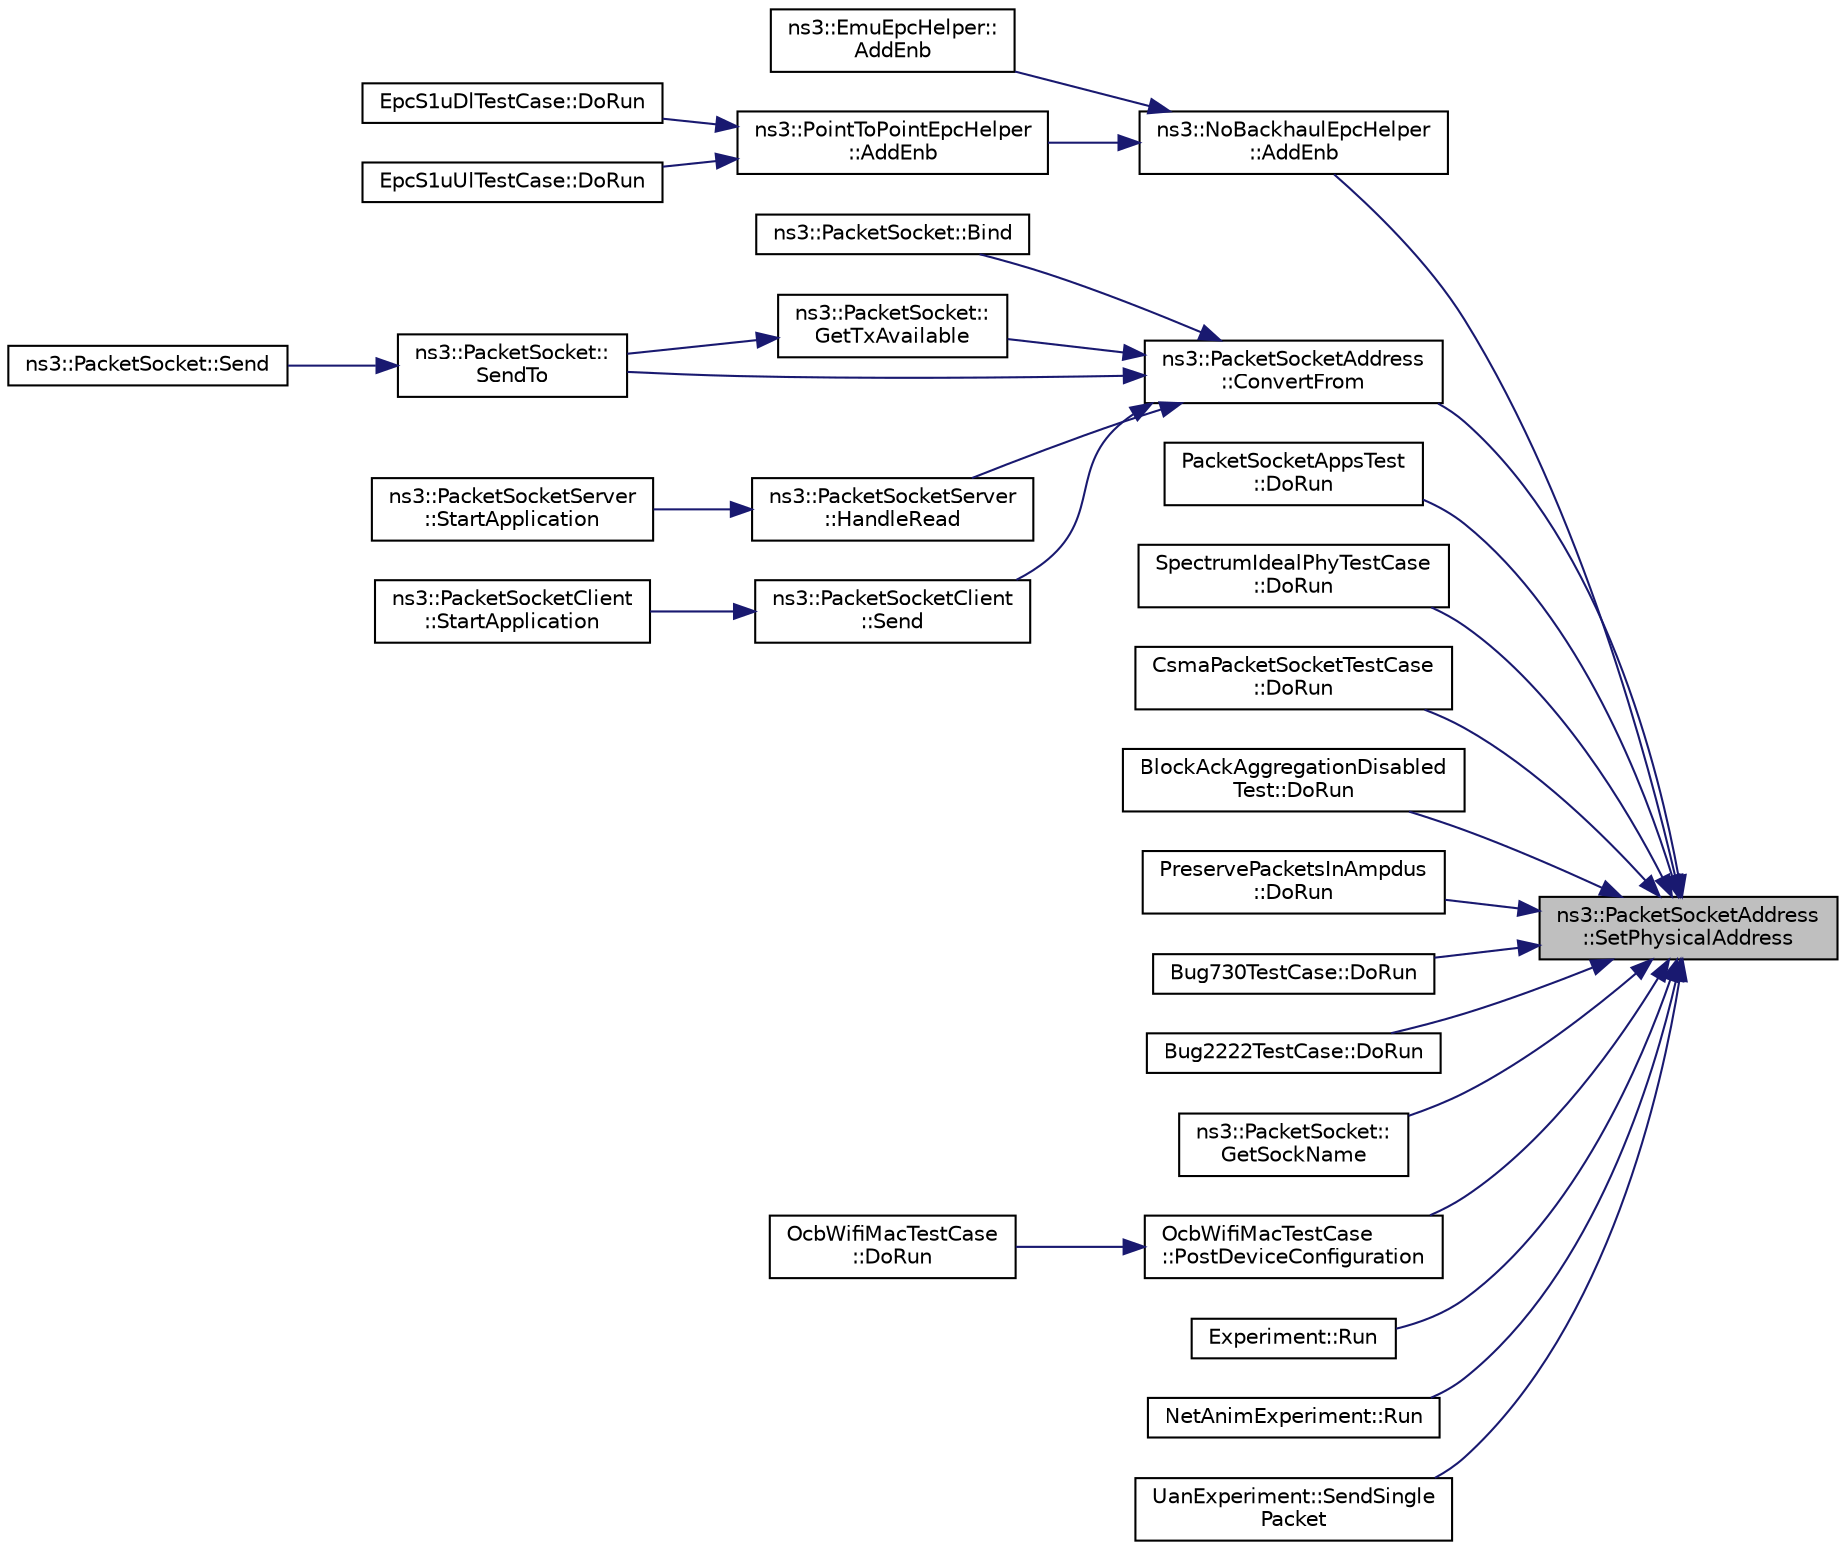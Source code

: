 digraph "ns3::PacketSocketAddress::SetPhysicalAddress"
{
 // LATEX_PDF_SIZE
  edge [fontname="Helvetica",fontsize="10",labelfontname="Helvetica",labelfontsize="10"];
  node [fontname="Helvetica",fontsize="10",shape=record];
  rankdir="RL";
  Node1 [label="ns3::PacketSocketAddress\l::SetPhysicalAddress",height=0.2,width=0.4,color="black", fillcolor="grey75", style="filled", fontcolor="black",tooltip="Set the destination address."];
  Node1 -> Node2 [dir="back",color="midnightblue",fontsize="10",style="solid",fontname="Helvetica"];
  Node2 [label="ns3::NoBackhaulEpcHelper\l::AddEnb",height=0.2,width=0.4,color="black", fillcolor="white", style="filled",URL="$classns3_1_1_no_backhaul_epc_helper.html#aa1cdaed2fa4b5f0683c30b6090b37540",tooltip="Add an eNB to the EPC."];
  Node2 -> Node3 [dir="back",color="midnightblue",fontsize="10",style="solid",fontname="Helvetica"];
  Node3 [label="ns3::EmuEpcHelper::\lAddEnb",height=0.2,width=0.4,color="black", fillcolor="white", style="filled",URL="$classns3_1_1_emu_epc_helper.html#abaff0cf3ed70c034b5e0fd22dc89a7ba",tooltip="Add an eNB to the EPC."];
  Node2 -> Node4 [dir="back",color="midnightblue",fontsize="10",style="solid",fontname="Helvetica"];
  Node4 [label="ns3::PointToPointEpcHelper\l::AddEnb",height=0.2,width=0.4,color="black", fillcolor="white", style="filled",URL="$classns3_1_1_point_to_point_epc_helper.html#a6636cc9c0501b719bd81ed13efd3c589",tooltip="Add an eNB to the EPC."];
  Node4 -> Node5 [dir="back",color="midnightblue",fontsize="10",style="solid",fontname="Helvetica"];
  Node5 [label="EpcS1uDlTestCase::DoRun",height=0.2,width=0.4,color="black", fillcolor="white", style="filled",URL="$class_epc_s1u_dl_test_case.html#a2ac9313672e6c5e2a5a33f98a77ffec2",tooltip="Implementation to actually run this TestCase."];
  Node4 -> Node6 [dir="back",color="midnightblue",fontsize="10",style="solid",fontname="Helvetica"];
  Node6 [label="EpcS1uUlTestCase::DoRun",height=0.2,width=0.4,color="black", fillcolor="white", style="filled",URL="$class_epc_s1u_ul_test_case.html#a6fa27997312de46d9b0f3ab2221a24fa",tooltip="Implementation to actually run this TestCase."];
  Node1 -> Node7 [dir="back",color="midnightblue",fontsize="10",style="solid",fontname="Helvetica"];
  Node7 [label="ns3::PacketSocketAddress\l::ConvertFrom",height=0.2,width=0.4,color="black", fillcolor="white", style="filled",URL="$classns3_1_1_packet_socket_address.html#ab90d0401de757d2da5bf1ad07af2ecf5",tooltip=" "];
  Node7 -> Node8 [dir="back",color="midnightblue",fontsize="10",style="solid",fontname="Helvetica"];
  Node8 [label="ns3::PacketSocket::Bind",height=0.2,width=0.4,color="black", fillcolor="white", style="filled",URL="$classns3_1_1_packet_socket.html#a1c50ba1bd9d23186d1c09f60d298095f",tooltip="Bind the socket to the NetDevice and register the protocol handler specified in the address."];
  Node7 -> Node9 [dir="back",color="midnightblue",fontsize="10",style="solid",fontname="Helvetica"];
  Node9 [label="ns3::PacketSocket::\lGetTxAvailable",height=0.2,width=0.4,color="black", fillcolor="white", style="filled",URL="$classns3_1_1_packet_socket.html#a3b7c4884648f1f5be9c284b29618525e",tooltip="Returns the number of bytes which can be sent in a single call to Send."];
  Node9 -> Node10 [dir="back",color="midnightblue",fontsize="10",style="solid",fontname="Helvetica"];
  Node10 [label="ns3::PacketSocket::\lSendTo",height=0.2,width=0.4,color="black", fillcolor="white", style="filled",URL="$classns3_1_1_packet_socket.html#a66dc5b7e29ad76f07ff46368f75b9165",tooltip="Send data to a specified peer."];
  Node10 -> Node11 [dir="back",color="midnightblue",fontsize="10",style="solid",fontname="Helvetica"];
  Node11 [label="ns3::PacketSocket::Send",height=0.2,width=0.4,color="black", fillcolor="white", style="filled",URL="$classns3_1_1_packet_socket.html#a1fd81b9271758334d6abad658580b1a0",tooltip="Send data (or dummy data) to the remote host."];
  Node7 -> Node12 [dir="back",color="midnightblue",fontsize="10",style="solid",fontname="Helvetica"];
  Node12 [label="ns3::PacketSocketServer\l::HandleRead",height=0.2,width=0.4,color="black", fillcolor="white", style="filled",URL="$classns3_1_1_packet_socket_server.html#a2ffc59a7b69f44af5f45fe8e9cf2fc85",tooltip="Handle a packet received by the application."];
  Node12 -> Node13 [dir="back",color="midnightblue",fontsize="10",style="solid",fontname="Helvetica"];
  Node13 [label="ns3::PacketSocketServer\l::StartApplication",height=0.2,width=0.4,color="black", fillcolor="white", style="filled",URL="$classns3_1_1_packet_socket_server.html#ab0ede0184063258690b5501c52644045",tooltip="Application specific startup code."];
  Node7 -> Node14 [dir="back",color="midnightblue",fontsize="10",style="solid",fontname="Helvetica"];
  Node14 [label="ns3::PacketSocketClient\l::Send",height=0.2,width=0.4,color="black", fillcolor="white", style="filled",URL="$classns3_1_1_packet_socket_client.html#ad3a4b71574d311bbc927ec46dc52abd0",tooltip="Send a packet."];
  Node14 -> Node15 [dir="back",color="midnightblue",fontsize="10",style="solid",fontname="Helvetica"];
  Node15 [label="ns3::PacketSocketClient\l::StartApplication",height=0.2,width=0.4,color="black", fillcolor="white", style="filled",URL="$classns3_1_1_packet_socket_client.html#a51fe7978d43291735b363a7060512c37",tooltip="Application specific startup code."];
  Node7 -> Node10 [dir="back",color="midnightblue",fontsize="10",style="solid",fontname="Helvetica"];
  Node1 -> Node16 [dir="back",color="midnightblue",fontsize="10",style="solid",fontname="Helvetica"];
  Node16 [label="PacketSocketAppsTest\l::DoRun",height=0.2,width=0.4,color="black", fillcolor="white", style="filled",URL="$class_packet_socket_apps_test.html#ab2f827993135c4bf011cb6247aed5d43",tooltip="Implementation to actually run this TestCase."];
  Node1 -> Node17 [dir="back",color="midnightblue",fontsize="10",style="solid",fontname="Helvetica"];
  Node17 [label="SpectrumIdealPhyTestCase\l::DoRun",height=0.2,width=0.4,color="black", fillcolor="white", style="filled",URL="$class_spectrum_ideal_phy_test_case.html#a25d1032a0b2d93dc10302aeae4b8338b",tooltip="Implementation to actually run this TestCase."];
  Node1 -> Node18 [dir="back",color="midnightblue",fontsize="10",style="solid",fontname="Helvetica"];
  Node18 [label="CsmaPacketSocketTestCase\l::DoRun",height=0.2,width=0.4,color="black", fillcolor="white", style="filled",URL="$class_csma_packet_socket_test_case.html#a384d3d4dbc79ff809f5104e344ef6da5",tooltip="Implementation to actually run this TestCase."];
  Node1 -> Node19 [dir="back",color="midnightblue",fontsize="10",style="solid",fontname="Helvetica"];
  Node19 [label="BlockAckAggregationDisabled\lTest::DoRun",height=0.2,width=0.4,color="black", fillcolor="white", style="filled",URL="$class_block_ack_aggregation_disabled_test.html#a8c9854ea317152d3c6bc9b83f981a21c",tooltip="Implementation to actually run this TestCase."];
  Node1 -> Node20 [dir="back",color="midnightblue",fontsize="10",style="solid",fontname="Helvetica"];
  Node20 [label="PreservePacketsInAmpdus\l::DoRun",height=0.2,width=0.4,color="black", fillcolor="white", style="filled",URL="$class_preserve_packets_in_ampdus.html#a38dc259d6a12a8e190f5ceea0235624e",tooltip="Implementation to actually run this TestCase."];
  Node1 -> Node21 [dir="back",color="midnightblue",fontsize="10",style="solid",fontname="Helvetica"];
  Node21 [label="Bug730TestCase::DoRun",height=0.2,width=0.4,color="black", fillcolor="white", style="filled",URL="$class_bug730_test_case.html#a9c8853ac24b9200f16c7993ec8df8eda",tooltip="Implementation to actually run this TestCase."];
  Node1 -> Node22 [dir="back",color="midnightblue",fontsize="10",style="solid",fontname="Helvetica"];
  Node22 [label="Bug2222TestCase::DoRun",height=0.2,width=0.4,color="black", fillcolor="white", style="filled",URL="$class_bug2222_test_case.html#a5e36f50efb283abb1802a04946d11bd0",tooltip="Implementation to actually run this TestCase."];
  Node1 -> Node23 [dir="back",color="midnightblue",fontsize="10",style="solid",fontname="Helvetica"];
  Node23 [label="ns3::PacketSocket::\lGetSockName",height=0.2,width=0.4,color="black", fillcolor="white", style="filled",URL="$classns3_1_1_packet_socket.html#a088202f13271fbcf98aab7914dd35497",tooltip="Get socket address."];
  Node1 -> Node24 [dir="back",color="midnightblue",fontsize="10",style="solid",fontname="Helvetica"];
  Node24 [label="OcbWifiMacTestCase\l::PostDeviceConfiguration",height=0.2,width=0.4,color="black", fillcolor="white", style="filled",URL="$class_ocb_wifi_mac_test_case.html#a6b536e2fc476ebf85d4cd0ae7490987c",tooltip="Post device configuration function."];
  Node24 -> Node25 [dir="back",color="midnightblue",fontsize="10",style="solid",fontname="Helvetica"];
  Node25 [label="OcbWifiMacTestCase\l::DoRun",height=0.2,width=0.4,color="black", fillcolor="white", style="filled",URL="$class_ocb_wifi_mac_test_case.html#a730877f90008a4a4e7fd547f964f0f08",tooltip="static-node:0 <-— mobile-node:1"];
  Node1 -> Node26 [dir="back",color="midnightblue",fontsize="10",style="solid",fontname="Helvetica"];
  Node26 [label="Experiment::Run",height=0.2,width=0.4,color="black", fillcolor="white", style="filled",URL="$class_experiment.html#a15cdba434e2674b0c59485bd2a94cb72",tooltip=" "];
  Node1 -> Node27 [dir="back",color="midnightblue",fontsize="10",style="solid",fontname="Helvetica"];
  Node27 [label="NetAnimExperiment::Run",height=0.2,width=0.4,color="black", fillcolor="white", style="filled",URL="$class_net_anim_experiment.html#a63a699997d753ea33b4367ccad6088a3",tooltip="Run function."];
  Node1 -> Node28 [dir="back",color="midnightblue",fontsize="10",style="solid",fontname="Helvetica"];
  Node28 [label="UanExperiment::SendSingle\lPacket",height=0.2,width=0.4,color="black", fillcolor="white", style="filled",URL="$class_uan_experiment.html#ab373f05f2cb7b253fc5d4cdb1392505c",tooltip="Send a packet from one of the nodes."];
}
